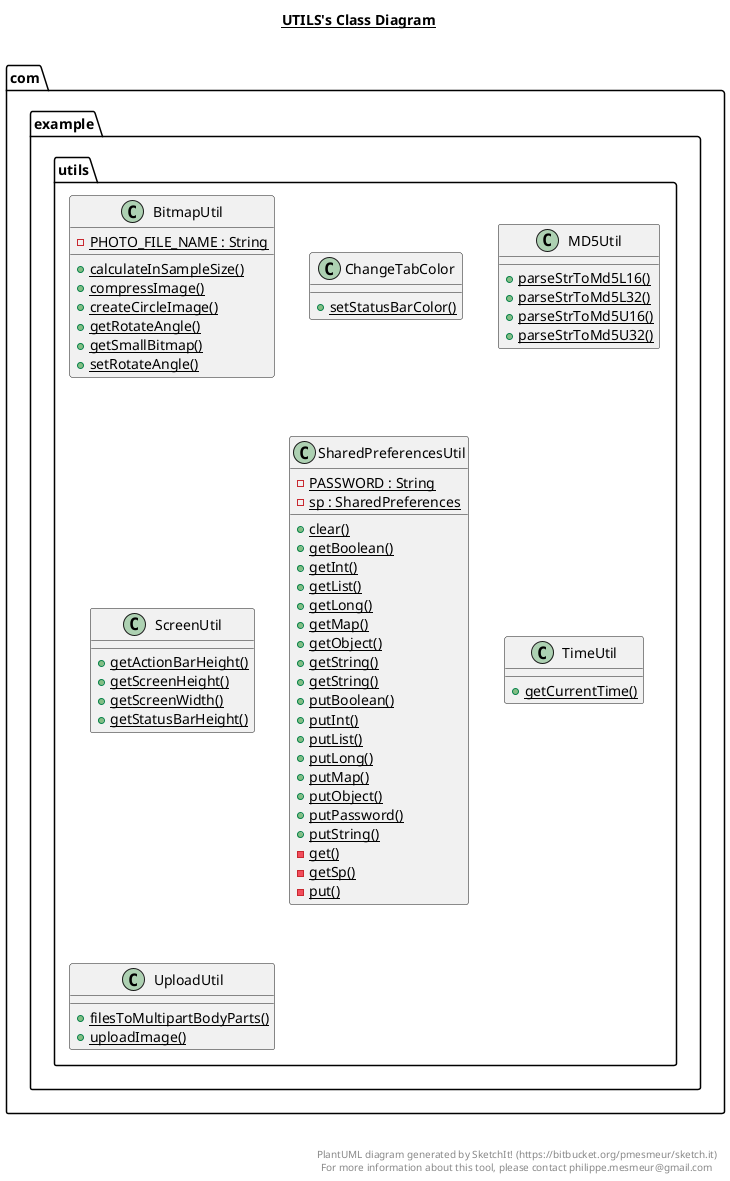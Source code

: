 @startuml

title __UTILS's Class Diagram__\n

  namespace com.example {
    namespace utils {
      class com.example.utils.BitmapUtil {
          {static} - PHOTO_FILE_NAME : String
          {static} + calculateInSampleSize()
          {static} + compressImage()
          {static} + createCircleImage()
          {static} + getRotateAngle()
          {static} + getSmallBitmap()
          {static} + setRotateAngle()
      }
    }
  }
  

  namespace com.example {
    namespace utils {
      class com.example.utils.ChangeTabColor {
          {static} + setStatusBarColor()
      }
    }
  }
  

  namespace com.example {
    namespace utils {
      class com.example.utils.MD5Util {
          {static} + parseStrToMd5L16()
          {static} + parseStrToMd5L32()
          {static} + parseStrToMd5U16()
          {static} + parseStrToMd5U32()
      }
    }
  }
  

  namespace com.example {
    namespace utils {
      class com.example.utils.ScreenUtil {
          {static} + getActionBarHeight()
          {static} + getScreenHeight()
          {static} + getScreenWidth()
          {static} + getStatusBarHeight()
      }
    }
  }
  

  namespace com.example {
    namespace utils {
      class com.example.utils.SharedPreferencesUtil {
          {static} - PASSWORD : String
          {static} - sp : SharedPreferences
          {static} + clear()
          {static} + getBoolean()
          {static} + getInt()
          {static} + getList()
          {static} + getLong()
          {static} + getMap()
          {static} + getObject()
          {static} + getString()
          {static} + getString()
          {static} + putBoolean()
          {static} + putInt()
          {static} + putList()
          {static} + putLong()
          {static} + putMap()
          {static} + putObject()
          {static} + putPassword()
          {static} + putString()
          {static} - get()
          {static} - getSp()
          {static} - put()
      }
    }
  }
  

  namespace com.example {
    namespace utils {
      class com.example.utils.TimeUtil {
          {static} + getCurrentTime()
      }
    }
  }
  

  namespace com.example {
    namespace utils {
      class com.example.utils.UploadUtil {
          {static} + filesToMultipartBodyParts()
          {static} + uploadImage()
      }
    }
  }
  



right footer


PlantUML diagram generated by SketchIt! (https://bitbucket.org/pmesmeur/sketch.it)
For more information about this tool, please contact philippe.mesmeur@gmail.com
endfooter

@enduml
